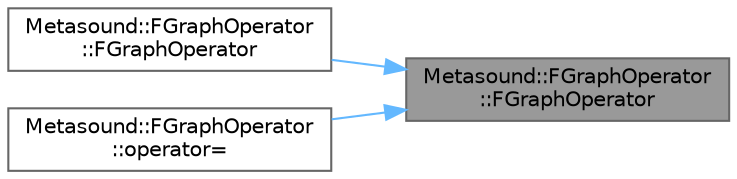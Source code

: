 digraph "Metasound::FGraphOperator::FGraphOperator"
{
 // INTERACTIVE_SVG=YES
 // LATEX_PDF_SIZE
  bgcolor="transparent";
  edge [fontname=Helvetica,fontsize=10,labelfontname=Helvetica,labelfontsize=10];
  node [fontname=Helvetica,fontsize=10,shape=box,height=0.2,width=0.4];
  rankdir="RL";
  Node1 [id="Node000001",label="Metasound::FGraphOperator\l::FGraphOperator",height=0.2,width=0.4,color="gray40", fillcolor="grey60", style="filled", fontcolor="black",tooltip=" "];
  Node1 -> Node2 [id="edge1_Node000001_Node000002",dir="back",color="steelblue1",style="solid",tooltip=" "];
  Node2 [id="Node000002",label="Metasound::FGraphOperator\l::FGraphOperator",height=0.2,width=0.4,color="grey40", fillcolor="white", style="filled",URL="$d4/df9/classMetasound_1_1FGraphOperator.html#a983217bb27f8d5089881a5e2169bd56a",tooltip=" "];
  Node1 -> Node3 [id="edge2_Node000001_Node000003",dir="back",color="steelblue1",style="solid",tooltip=" "];
  Node3 [id="Node000003",label="Metasound::FGraphOperator\l::operator=",height=0.2,width=0.4,color="grey40", fillcolor="white", style="filled",URL="$d4/df9/classMetasound_1_1FGraphOperator.html#a93b9f747c431aacba53b82d4149df81f",tooltip=" "];
}
